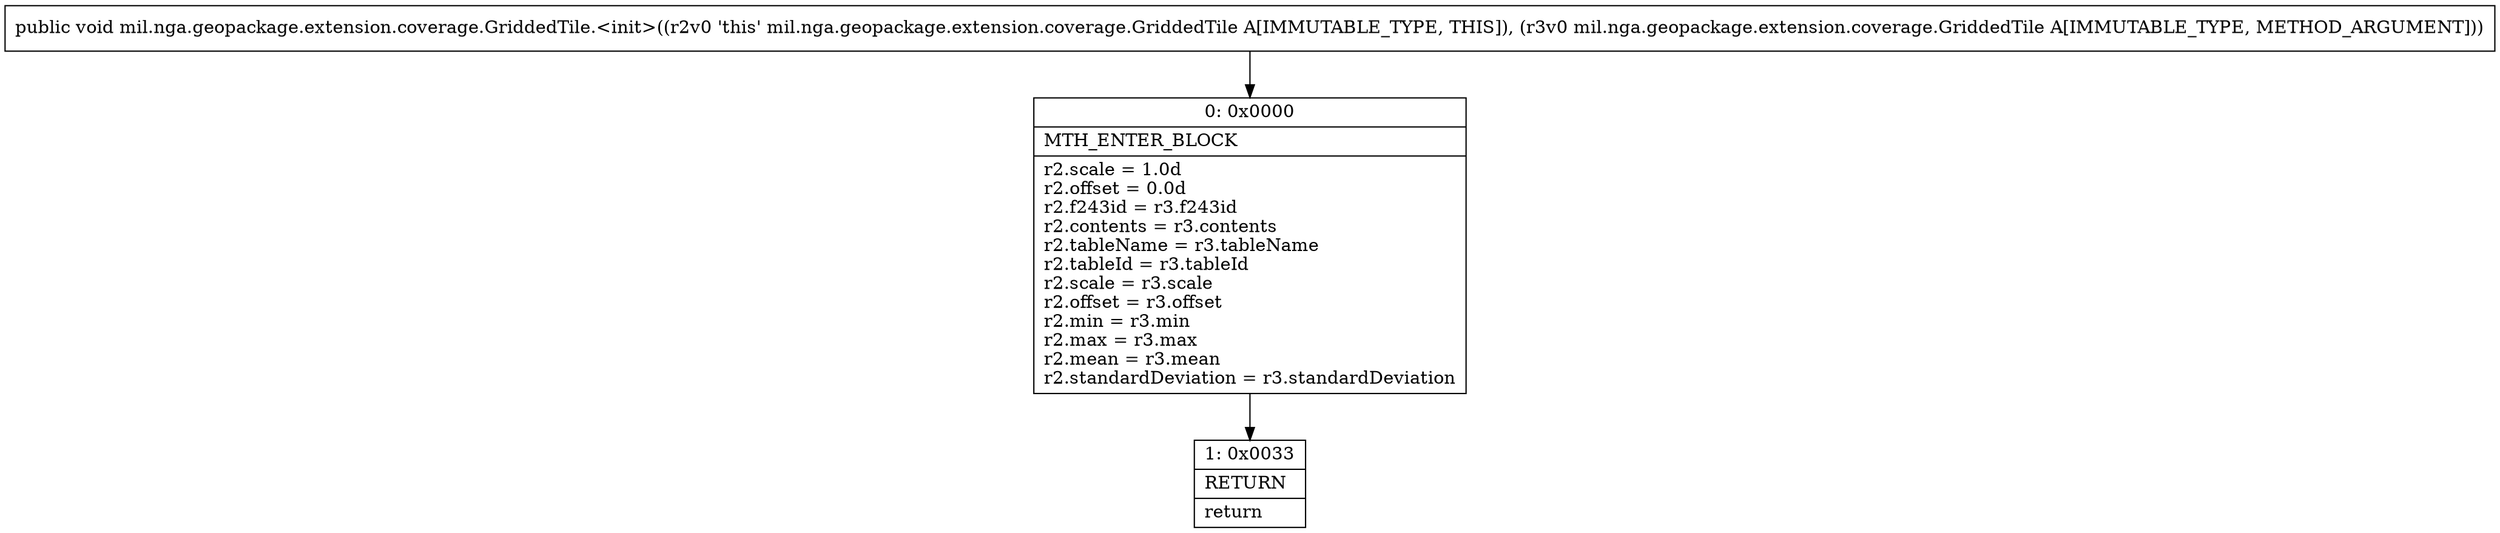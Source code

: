 digraph "CFG formil.nga.geopackage.extension.coverage.GriddedTile.\<init\>(Lmil\/nga\/geopackage\/extension\/coverage\/GriddedTile;)V" {
Node_0 [shape=record,label="{0\:\ 0x0000|MTH_ENTER_BLOCK\l|r2.scale = 1.0d\lr2.offset = 0.0d\lr2.f243id = r3.f243id\lr2.contents = r3.contents\lr2.tableName = r3.tableName\lr2.tableId = r3.tableId\lr2.scale = r3.scale\lr2.offset = r3.offset\lr2.min = r3.min\lr2.max = r3.max\lr2.mean = r3.mean\lr2.standardDeviation = r3.standardDeviation\l}"];
Node_1 [shape=record,label="{1\:\ 0x0033|RETURN\l|return\l}"];
MethodNode[shape=record,label="{public void mil.nga.geopackage.extension.coverage.GriddedTile.\<init\>((r2v0 'this' mil.nga.geopackage.extension.coverage.GriddedTile A[IMMUTABLE_TYPE, THIS]), (r3v0 mil.nga.geopackage.extension.coverage.GriddedTile A[IMMUTABLE_TYPE, METHOD_ARGUMENT])) }"];
MethodNode -> Node_0;
Node_0 -> Node_1;
}


